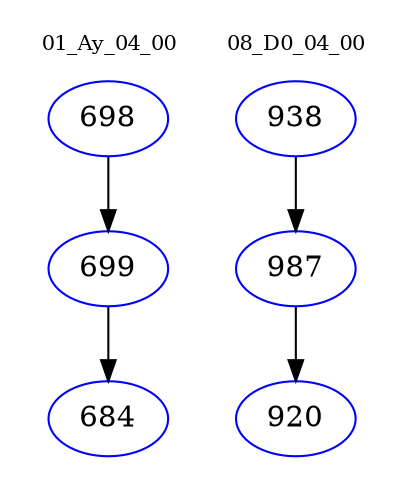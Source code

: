 digraph{
subgraph cluster_0 {
color = white
label = "01_Ay_04_00";
fontsize=10;
T0_698 [label="698", color="blue"]
T0_698 -> T0_699 [color="black"]
T0_699 [label="699", color="blue"]
T0_699 -> T0_684 [color="black"]
T0_684 [label="684", color="blue"]
}
subgraph cluster_1 {
color = white
label = "08_D0_04_00";
fontsize=10;
T1_938 [label="938", color="blue"]
T1_938 -> T1_987 [color="black"]
T1_987 [label="987", color="blue"]
T1_987 -> T1_920 [color="black"]
T1_920 [label="920", color="blue"]
}
}
